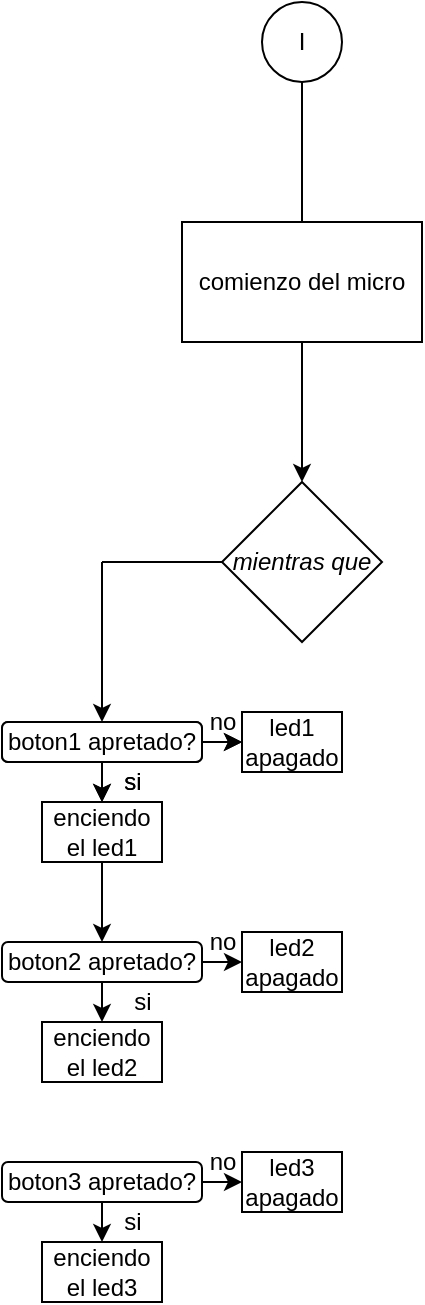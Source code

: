 <mxfile version="20.2.2" type="github">
  <diagram id="C5RBs43oDa-KdzZeNtuy" name="Page-1">
    <mxGraphModel dx="677" dy="378" grid="1" gridSize="10" guides="1" tooltips="1" connect="1" arrows="1" fold="1" page="1" pageScale="1" pageWidth="827" pageHeight="1169" math="0" shadow="0">
      <root>
        <mxCell id="WIyWlLk6GJQsqaUBKTNV-0" />
        <mxCell id="WIyWlLk6GJQsqaUBKTNV-1" parent="WIyWlLk6GJQsqaUBKTNV-0" />
        <mxCell id="Ib47aiiZTjz7XEFrxoLK-0" value="I" style="ellipse;whiteSpace=wrap;html=1;" vertex="1" parent="WIyWlLk6GJQsqaUBKTNV-1">
          <mxGeometry x="360" y="80" width="40" height="40" as="geometry" />
        </mxCell>
        <mxCell id="Ib47aiiZTjz7XEFrxoLK-1" value="comienzo del micro" style="rounded=0;whiteSpace=wrap;html=1;" vertex="1" parent="WIyWlLk6GJQsqaUBKTNV-1">
          <mxGeometry x="320" y="190" width="120" height="60" as="geometry" />
        </mxCell>
        <mxCell id="Ib47aiiZTjz7XEFrxoLK-3" value="" style="endArrow=none;html=1;rounded=0;exitX=0.5;exitY=0;exitDx=0;exitDy=0;entryX=0.5;entryY=1;entryDx=0;entryDy=0;" edge="1" parent="WIyWlLk6GJQsqaUBKTNV-1" source="Ib47aiiZTjz7XEFrxoLK-1" target="Ib47aiiZTjz7XEFrxoLK-0">
          <mxGeometry width="50" height="50" relative="1" as="geometry">
            <mxPoint x="350" y="180" as="sourcePoint" />
            <mxPoint x="400" y="130" as="targetPoint" />
          </mxGeometry>
        </mxCell>
        <mxCell id="Ib47aiiZTjz7XEFrxoLK-7" value="&lt;i style=&quot;&quot;&gt;mientras que&lt;/i&gt;" style="rhombus;whiteSpace=wrap;html=1;" vertex="1" parent="WIyWlLk6GJQsqaUBKTNV-1">
          <mxGeometry x="340" y="320" width="80" height="80" as="geometry" />
        </mxCell>
        <mxCell id="Ib47aiiZTjz7XEFrxoLK-8" value="" style="endArrow=classic;html=1;rounded=0;entryX=0.5;entryY=0;entryDx=0;entryDy=0;" edge="1" parent="WIyWlLk6GJQsqaUBKTNV-1" target="Ib47aiiZTjz7XEFrxoLK-7">
          <mxGeometry width="50" height="50" relative="1" as="geometry">
            <mxPoint x="380" y="250" as="sourcePoint" />
            <mxPoint x="440" y="290" as="targetPoint" />
            <Array as="points" />
          </mxGeometry>
        </mxCell>
        <mxCell id="Ib47aiiZTjz7XEFrxoLK-9" value="boton1 apretado?" style="rounded=1;whiteSpace=wrap;html=1;" vertex="1" parent="WIyWlLk6GJQsqaUBKTNV-1">
          <mxGeometry x="230" y="440" width="100" height="20" as="geometry" />
        </mxCell>
        <mxCell id="Ib47aiiZTjz7XEFrxoLK-11" value="" style="endArrow=none;html=1;rounded=0;" edge="1" parent="WIyWlLk6GJQsqaUBKTNV-1">
          <mxGeometry width="50" height="50" relative="1" as="geometry">
            <mxPoint x="280" y="360" as="sourcePoint" />
            <mxPoint x="340" y="360" as="targetPoint" />
          </mxGeometry>
        </mxCell>
        <mxCell id="Ib47aiiZTjz7XEFrxoLK-13" value="" style="endArrow=classic;html=1;rounded=0;entryX=0.5;entryY=0;entryDx=0;entryDy=0;" edge="1" parent="WIyWlLk6GJQsqaUBKTNV-1" target="Ib47aiiZTjz7XEFrxoLK-9">
          <mxGeometry width="50" height="50" relative="1" as="geometry">
            <mxPoint x="280" y="360" as="sourcePoint" />
            <mxPoint x="230" y="370" as="targetPoint" />
          </mxGeometry>
        </mxCell>
        <mxCell id="Ib47aiiZTjz7XEFrxoLK-14" value="" style="endArrow=classic;html=1;rounded=0;" edge="1" parent="WIyWlLk6GJQsqaUBKTNV-1">
          <mxGeometry width="50" height="50" relative="1" as="geometry">
            <mxPoint x="330" y="450" as="sourcePoint" />
            <mxPoint x="350" y="450" as="targetPoint" />
          </mxGeometry>
        </mxCell>
        <mxCell id="Ib47aiiZTjz7XEFrxoLK-19" value="no" style="text;html=1;align=center;verticalAlign=middle;resizable=0;points=[];autosize=1;strokeColor=none;fillColor=none;" vertex="1" parent="WIyWlLk6GJQsqaUBKTNV-1">
          <mxGeometry x="320" y="425" width="40" height="30" as="geometry" />
        </mxCell>
        <mxCell id="Ib47aiiZTjz7XEFrxoLK-20" value="led1 apagado" style="rounded=0;whiteSpace=wrap;html=1;" vertex="1" parent="WIyWlLk6GJQsqaUBKTNV-1">
          <mxGeometry x="350" y="435" width="50" height="30" as="geometry" />
        </mxCell>
        <mxCell id="Ib47aiiZTjz7XEFrxoLK-25" value="" style="edgeStyle=orthogonalEdgeStyle;rounded=0;orthogonalLoop=1;jettySize=auto;html=1;" edge="1" parent="WIyWlLk6GJQsqaUBKTNV-1" source="Ib47aiiZTjz7XEFrxoLK-21">
          <mxGeometry relative="1" as="geometry">
            <mxPoint x="280" y="550" as="targetPoint" />
          </mxGeometry>
        </mxCell>
        <mxCell id="Ib47aiiZTjz7XEFrxoLK-21" value="enciendo el led1" style="rounded=0;whiteSpace=wrap;html=1;" vertex="1" parent="WIyWlLk6GJQsqaUBKTNV-1">
          <mxGeometry x="250" y="480" width="60" height="30" as="geometry" />
        </mxCell>
        <mxCell id="Ib47aiiZTjz7XEFrxoLK-22" value="" style="endArrow=classic;html=1;rounded=0;entryX=0.5;entryY=0;entryDx=0;entryDy=0;" edge="1" parent="WIyWlLk6GJQsqaUBKTNV-1" target="Ib47aiiZTjz7XEFrxoLK-21">
          <mxGeometry width="50" height="50" relative="1" as="geometry">
            <mxPoint x="280" y="460" as="sourcePoint" />
            <mxPoint x="330" y="410" as="targetPoint" />
            <Array as="points" />
          </mxGeometry>
        </mxCell>
        <mxCell id="Ib47aiiZTjz7XEFrxoLK-23" value="si" style="text;html=1;align=center;verticalAlign=middle;resizable=0;points=[];autosize=1;strokeColor=none;fillColor=none;" vertex="1" parent="WIyWlLk6GJQsqaUBKTNV-1">
          <mxGeometry x="280" y="455" width="30" height="30" as="geometry" />
        </mxCell>
        <mxCell id="Ib47aiiZTjz7XEFrxoLK-26" value="boton1 apretado?" style="rounded=1;whiteSpace=wrap;html=1;" vertex="1" parent="WIyWlLk6GJQsqaUBKTNV-1">
          <mxGeometry x="230" y="440" width="100" height="20" as="geometry" />
        </mxCell>
        <mxCell id="Ib47aiiZTjz7XEFrxoLK-27" value="" style="endArrow=classic;html=1;rounded=0;" edge="1" parent="WIyWlLk6GJQsqaUBKTNV-1">
          <mxGeometry width="50" height="50" relative="1" as="geometry">
            <mxPoint x="330.0" y="450" as="sourcePoint" />
            <mxPoint x="350" y="450" as="targetPoint" />
          </mxGeometry>
        </mxCell>
        <mxCell id="Ib47aiiZTjz7XEFrxoLK-28" value="led1 apagado" style="rounded=0;whiteSpace=wrap;html=1;" vertex="1" parent="WIyWlLk6GJQsqaUBKTNV-1">
          <mxGeometry x="350" y="435" width="50" height="30" as="geometry" />
        </mxCell>
        <mxCell id="Ib47aiiZTjz7XEFrxoLK-29" value="enciendo el led1" style="rounded=0;whiteSpace=wrap;html=1;" vertex="1" parent="WIyWlLk6GJQsqaUBKTNV-1">
          <mxGeometry x="250" y="480" width="60" height="30" as="geometry" />
        </mxCell>
        <mxCell id="Ib47aiiZTjz7XEFrxoLK-30" value="" style="endArrow=classic;html=1;rounded=0;entryX=0.5;entryY=0;entryDx=0;entryDy=0;" edge="1" parent="WIyWlLk6GJQsqaUBKTNV-1" target="Ib47aiiZTjz7XEFrxoLK-29">
          <mxGeometry width="50" height="50" relative="1" as="geometry">
            <mxPoint x="280" y="460" as="sourcePoint" />
            <mxPoint x="330" y="410" as="targetPoint" />
            <Array as="points" />
          </mxGeometry>
        </mxCell>
        <mxCell id="Ib47aiiZTjz7XEFrxoLK-31" value="si" style="text;html=1;align=center;verticalAlign=middle;resizable=0;points=[];autosize=1;strokeColor=none;fillColor=none;" vertex="1" parent="WIyWlLk6GJQsqaUBKTNV-1">
          <mxGeometry x="280" y="455" width="30" height="30" as="geometry" />
        </mxCell>
        <mxCell id="Ib47aiiZTjz7XEFrxoLK-39" style="edgeStyle=orthogonalEdgeStyle;rounded=0;orthogonalLoop=1;jettySize=auto;html=1;exitX=1;exitY=0.5;exitDx=0;exitDy=0;entryX=0;entryY=0.5;entryDx=0;entryDy=0;" edge="1" parent="WIyWlLk6GJQsqaUBKTNV-1" source="Ib47aiiZTjz7XEFrxoLK-32" target="Ib47aiiZTjz7XEFrxoLK-33">
          <mxGeometry relative="1" as="geometry" />
        </mxCell>
        <mxCell id="Ib47aiiZTjz7XEFrxoLK-40" style="edgeStyle=orthogonalEdgeStyle;rounded=0;orthogonalLoop=1;jettySize=auto;html=1;exitX=0.5;exitY=1;exitDx=0;exitDy=0;entryX=0.5;entryY=0;entryDx=0;entryDy=0;" edge="1" parent="WIyWlLk6GJQsqaUBKTNV-1" source="Ib47aiiZTjz7XEFrxoLK-32" target="Ib47aiiZTjz7XEFrxoLK-34">
          <mxGeometry relative="1" as="geometry" />
        </mxCell>
        <mxCell id="Ib47aiiZTjz7XEFrxoLK-32" value="boton2 apretado?" style="rounded=1;whiteSpace=wrap;html=1;" vertex="1" parent="WIyWlLk6GJQsqaUBKTNV-1">
          <mxGeometry x="230" y="550" width="100" height="20" as="geometry" />
        </mxCell>
        <mxCell id="Ib47aiiZTjz7XEFrxoLK-33" value="led2 apagado" style="rounded=0;whiteSpace=wrap;html=1;" vertex="1" parent="WIyWlLk6GJQsqaUBKTNV-1">
          <mxGeometry x="350" y="545" width="50" height="30" as="geometry" />
        </mxCell>
        <mxCell id="Ib47aiiZTjz7XEFrxoLK-34" value="enciendo el led2" style="rounded=0;whiteSpace=wrap;html=1;" vertex="1" parent="WIyWlLk6GJQsqaUBKTNV-1">
          <mxGeometry x="250" y="590" width="60" height="30" as="geometry" />
        </mxCell>
        <mxCell id="Ib47aiiZTjz7XEFrxoLK-41" value="si" style="text;html=1;align=center;verticalAlign=middle;resizable=0;points=[];autosize=1;strokeColor=none;fillColor=none;" vertex="1" parent="WIyWlLk6GJQsqaUBKTNV-1">
          <mxGeometry x="285" y="565" width="30" height="30" as="geometry" />
        </mxCell>
        <mxCell id="Ib47aiiZTjz7XEFrxoLK-42" value="no" style="text;html=1;align=center;verticalAlign=middle;resizable=0;points=[];autosize=1;strokeColor=none;fillColor=none;" vertex="1" parent="WIyWlLk6GJQsqaUBKTNV-1">
          <mxGeometry x="320" y="535" width="40" height="30" as="geometry" />
        </mxCell>
        <mxCell id="Ib47aiiZTjz7XEFrxoLK-46" style="edgeStyle=orthogonalEdgeStyle;rounded=0;orthogonalLoop=1;jettySize=auto;html=1;exitX=1;exitY=0.5;exitDx=0;exitDy=0;entryX=0;entryY=0.5;entryDx=0;entryDy=0;" edge="1" parent="WIyWlLk6GJQsqaUBKTNV-1" source="Ib47aiiZTjz7XEFrxoLK-43" target="Ib47aiiZTjz7XEFrxoLK-44">
          <mxGeometry relative="1" as="geometry" />
        </mxCell>
        <mxCell id="Ib47aiiZTjz7XEFrxoLK-47" style="edgeStyle=orthogonalEdgeStyle;rounded=0;orthogonalLoop=1;jettySize=auto;html=1;exitX=0.5;exitY=1;exitDx=0;exitDy=0;entryX=0.5;entryY=0;entryDx=0;entryDy=0;" edge="1" parent="WIyWlLk6GJQsqaUBKTNV-1" source="Ib47aiiZTjz7XEFrxoLK-43" target="Ib47aiiZTjz7XEFrxoLK-45">
          <mxGeometry relative="1" as="geometry" />
        </mxCell>
        <mxCell id="Ib47aiiZTjz7XEFrxoLK-43" value="boton3 apretado?" style="rounded=1;whiteSpace=wrap;html=1;" vertex="1" parent="WIyWlLk6GJQsqaUBKTNV-1">
          <mxGeometry x="230" y="660" width="100" height="20" as="geometry" />
        </mxCell>
        <mxCell id="Ib47aiiZTjz7XEFrxoLK-44" value="led3 apagado" style="rounded=0;whiteSpace=wrap;html=1;" vertex="1" parent="WIyWlLk6GJQsqaUBKTNV-1">
          <mxGeometry x="350" y="655" width="50" height="30" as="geometry" />
        </mxCell>
        <mxCell id="Ib47aiiZTjz7XEFrxoLK-45" value="enciendo el led3" style="rounded=0;whiteSpace=wrap;html=1;" vertex="1" parent="WIyWlLk6GJQsqaUBKTNV-1">
          <mxGeometry x="250" y="700" width="60" height="30" as="geometry" />
        </mxCell>
        <mxCell id="Ib47aiiZTjz7XEFrxoLK-48" value="no" style="text;html=1;align=center;verticalAlign=middle;resizable=0;points=[];autosize=1;strokeColor=none;fillColor=none;" vertex="1" parent="WIyWlLk6GJQsqaUBKTNV-1">
          <mxGeometry x="320" y="645" width="40" height="30" as="geometry" />
        </mxCell>
        <mxCell id="Ib47aiiZTjz7XEFrxoLK-49" value="si" style="text;html=1;align=center;verticalAlign=middle;resizable=0;points=[];autosize=1;strokeColor=none;fillColor=none;" vertex="1" parent="WIyWlLk6GJQsqaUBKTNV-1">
          <mxGeometry x="280" y="675" width="30" height="30" as="geometry" />
        </mxCell>
      </root>
    </mxGraphModel>
  </diagram>
</mxfile>
